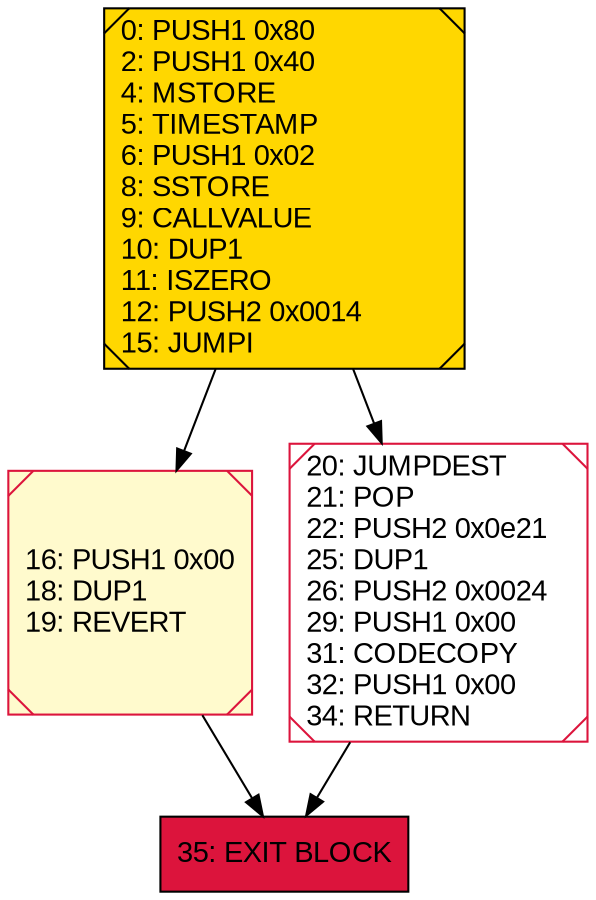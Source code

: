 digraph G {
bgcolor=transparent rankdir=UD;
node [shape=box style=filled color=black fillcolor=white fontname=arial fontcolor=black];
16 [label="16: PUSH1 0x00\l18: DUP1\l19: REVERT\l" fillcolor=lemonchiffon shape=Msquare color=crimson ];
35 [label="35: EXIT BLOCK\l" fillcolor=crimson ];
20 [label="20: JUMPDEST\l21: POP\l22: PUSH2 0x0e21\l25: DUP1\l26: PUSH2 0x0024\l29: PUSH1 0x00\l31: CODECOPY\l32: PUSH1 0x00\l34: RETURN\l" shape=Msquare color=crimson ];
0 [label="0: PUSH1 0x80\l2: PUSH1 0x40\l4: MSTORE\l5: TIMESTAMP\l6: PUSH1 0x02\l8: SSTORE\l9: CALLVALUE\l10: DUP1\l11: ISZERO\l12: PUSH2 0x0014\l15: JUMPI\l" fillcolor=lemonchiffon shape=Msquare fillcolor=gold ];
0 -> 20;
16 -> 35;
20 -> 35;
0 -> 16;
}